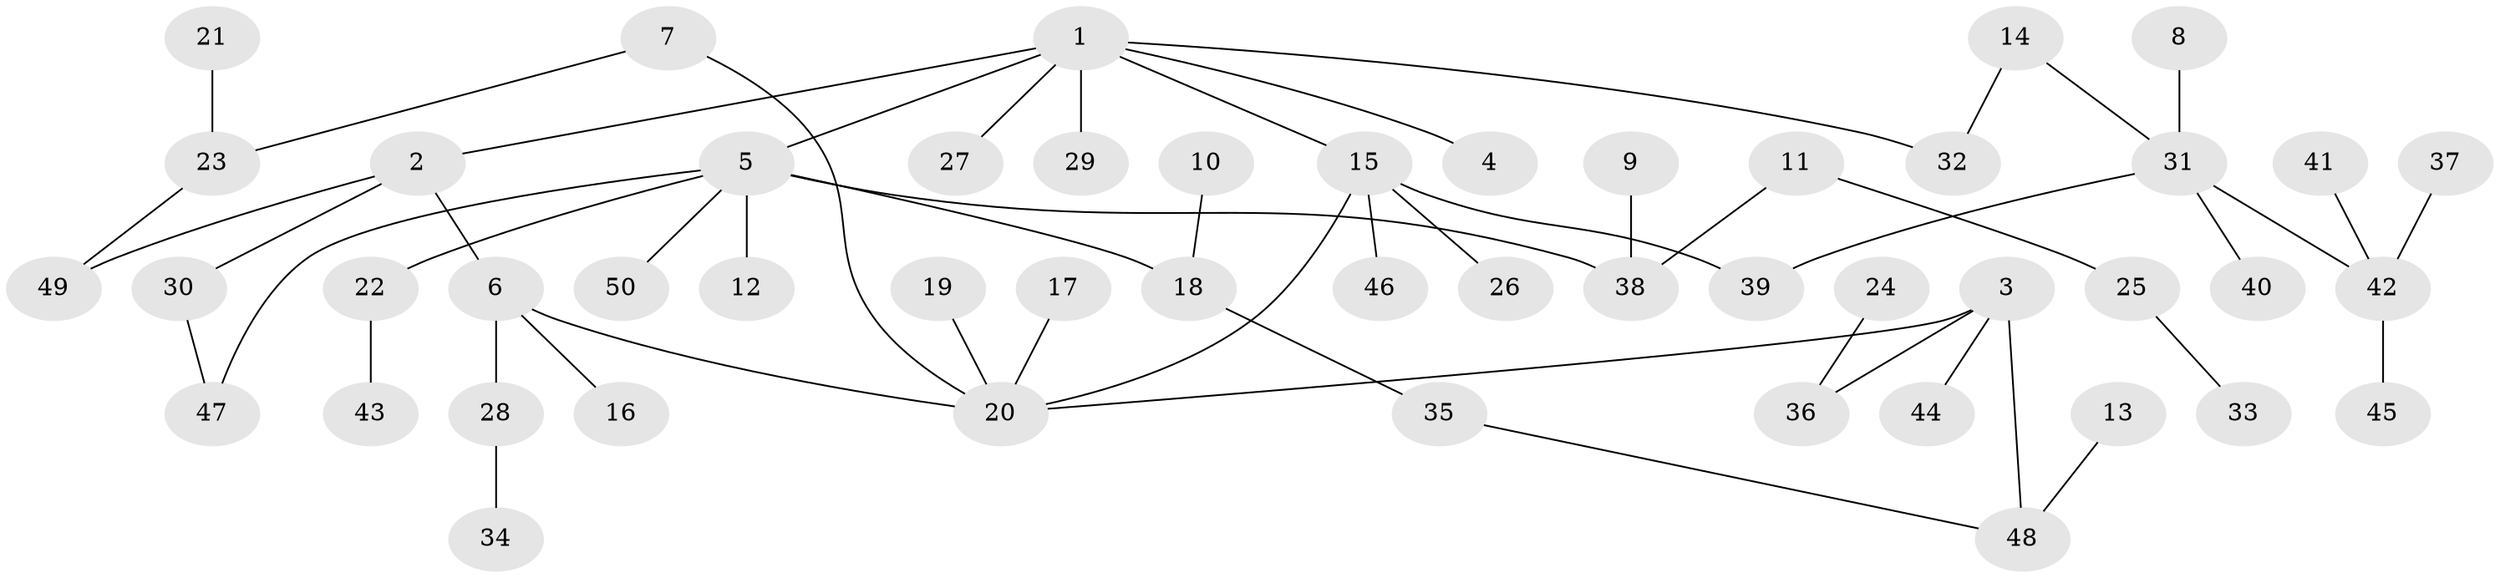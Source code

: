 // original degree distribution, {7: 0.02, 6: 0.01, 4: 0.06, 5: 0.06, 3: 0.1, 2: 0.29, 1: 0.46}
// Generated by graph-tools (version 1.1) at 2025/49/03/09/25 03:49:16]
// undirected, 50 vertices, 54 edges
graph export_dot {
graph [start="1"]
  node [color=gray90,style=filled];
  1;
  2;
  3;
  4;
  5;
  6;
  7;
  8;
  9;
  10;
  11;
  12;
  13;
  14;
  15;
  16;
  17;
  18;
  19;
  20;
  21;
  22;
  23;
  24;
  25;
  26;
  27;
  28;
  29;
  30;
  31;
  32;
  33;
  34;
  35;
  36;
  37;
  38;
  39;
  40;
  41;
  42;
  43;
  44;
  45;
  46;
  47;
  48;
  49;
  50;
  1 -- 2 [weight=1.0];
  1 -- 4 [weight=1.0];
  1 -- 5 [weight=1.0];
  1 -- 15 [weight=1.0];
  1 -- 27 [weight=1.0];
  1 -- 29 [weight=1.0];
  1 -- 32 [weight=1.0];
  2 -- 6 [weight=1.0];
  2 -- 30 [weight=1.0];
  2 -- 49 [weight=1.0];
  3 -- 20 [weight=1.0];
  3 -- 36 [weight=1.0];
  3 -- 44 [weight=1.0];
  3 -- 48 [weight=1.0];
  5 -- 12 [weight=1.0];
  5 -- 18 [weight=1.0];
  5 -- 22 [weight=1.0];
  5 -- 38 [weight=1.0];
  5 -- 47 [weight=1.0];
  5 -- 50 [weight=1.0];
  6 -- 16 [weight=1.0];
  6 -- 20 [weight=1.0];
  6 -- 28 [weight=1.0];
  7 -- 20 [weight=1.0];
  7 -- 23 [weight=1.0];
  8 -- 31 [weight=1.0];
  9 -- 38 [weight=1.0];
  10 -- 18 [weight=1.0];
  11 -- 25 [weight=1.0];
  11 -- 38 [weight=1.0];
  13 -- 48 [weight=1.0];
  14 -- 31 [weight=1.0];
  14 -- 32 [weight=1.0];
  15 -- 20 [weight=1.0];
  15 -- 26 [weight=1.0];
  15 -- 39 [weight=1.0];
  15 -- 46 [weight=1.0];
  17 -- 20 [weight=1.0];
  18 -- 35 [weight=1.0];
  19 -- 20 [weight=1.0];
  21 -- 23 [weight=1.0];
  22 -- 43 [weight=1.0];
  23 -- 49 [weight=1.0];
  24 -- 36 [weight=1.0];
  25 -- 33 [weight=1.0];
  28 -- 34 [weight=1.0];
  30 -- 47 [weight=1.0];
  31 -- 39 [weight=1.0];
  31 -- 40 [weight=1.0];
  31 -- 42 [weight=1.0];
  35 -- 48 [weight=1.0];
  37 -- 42 [weight=1.0];
  41 -- 42 [weight=1.0];
  42 -- 45 [weight=1.0];
}
